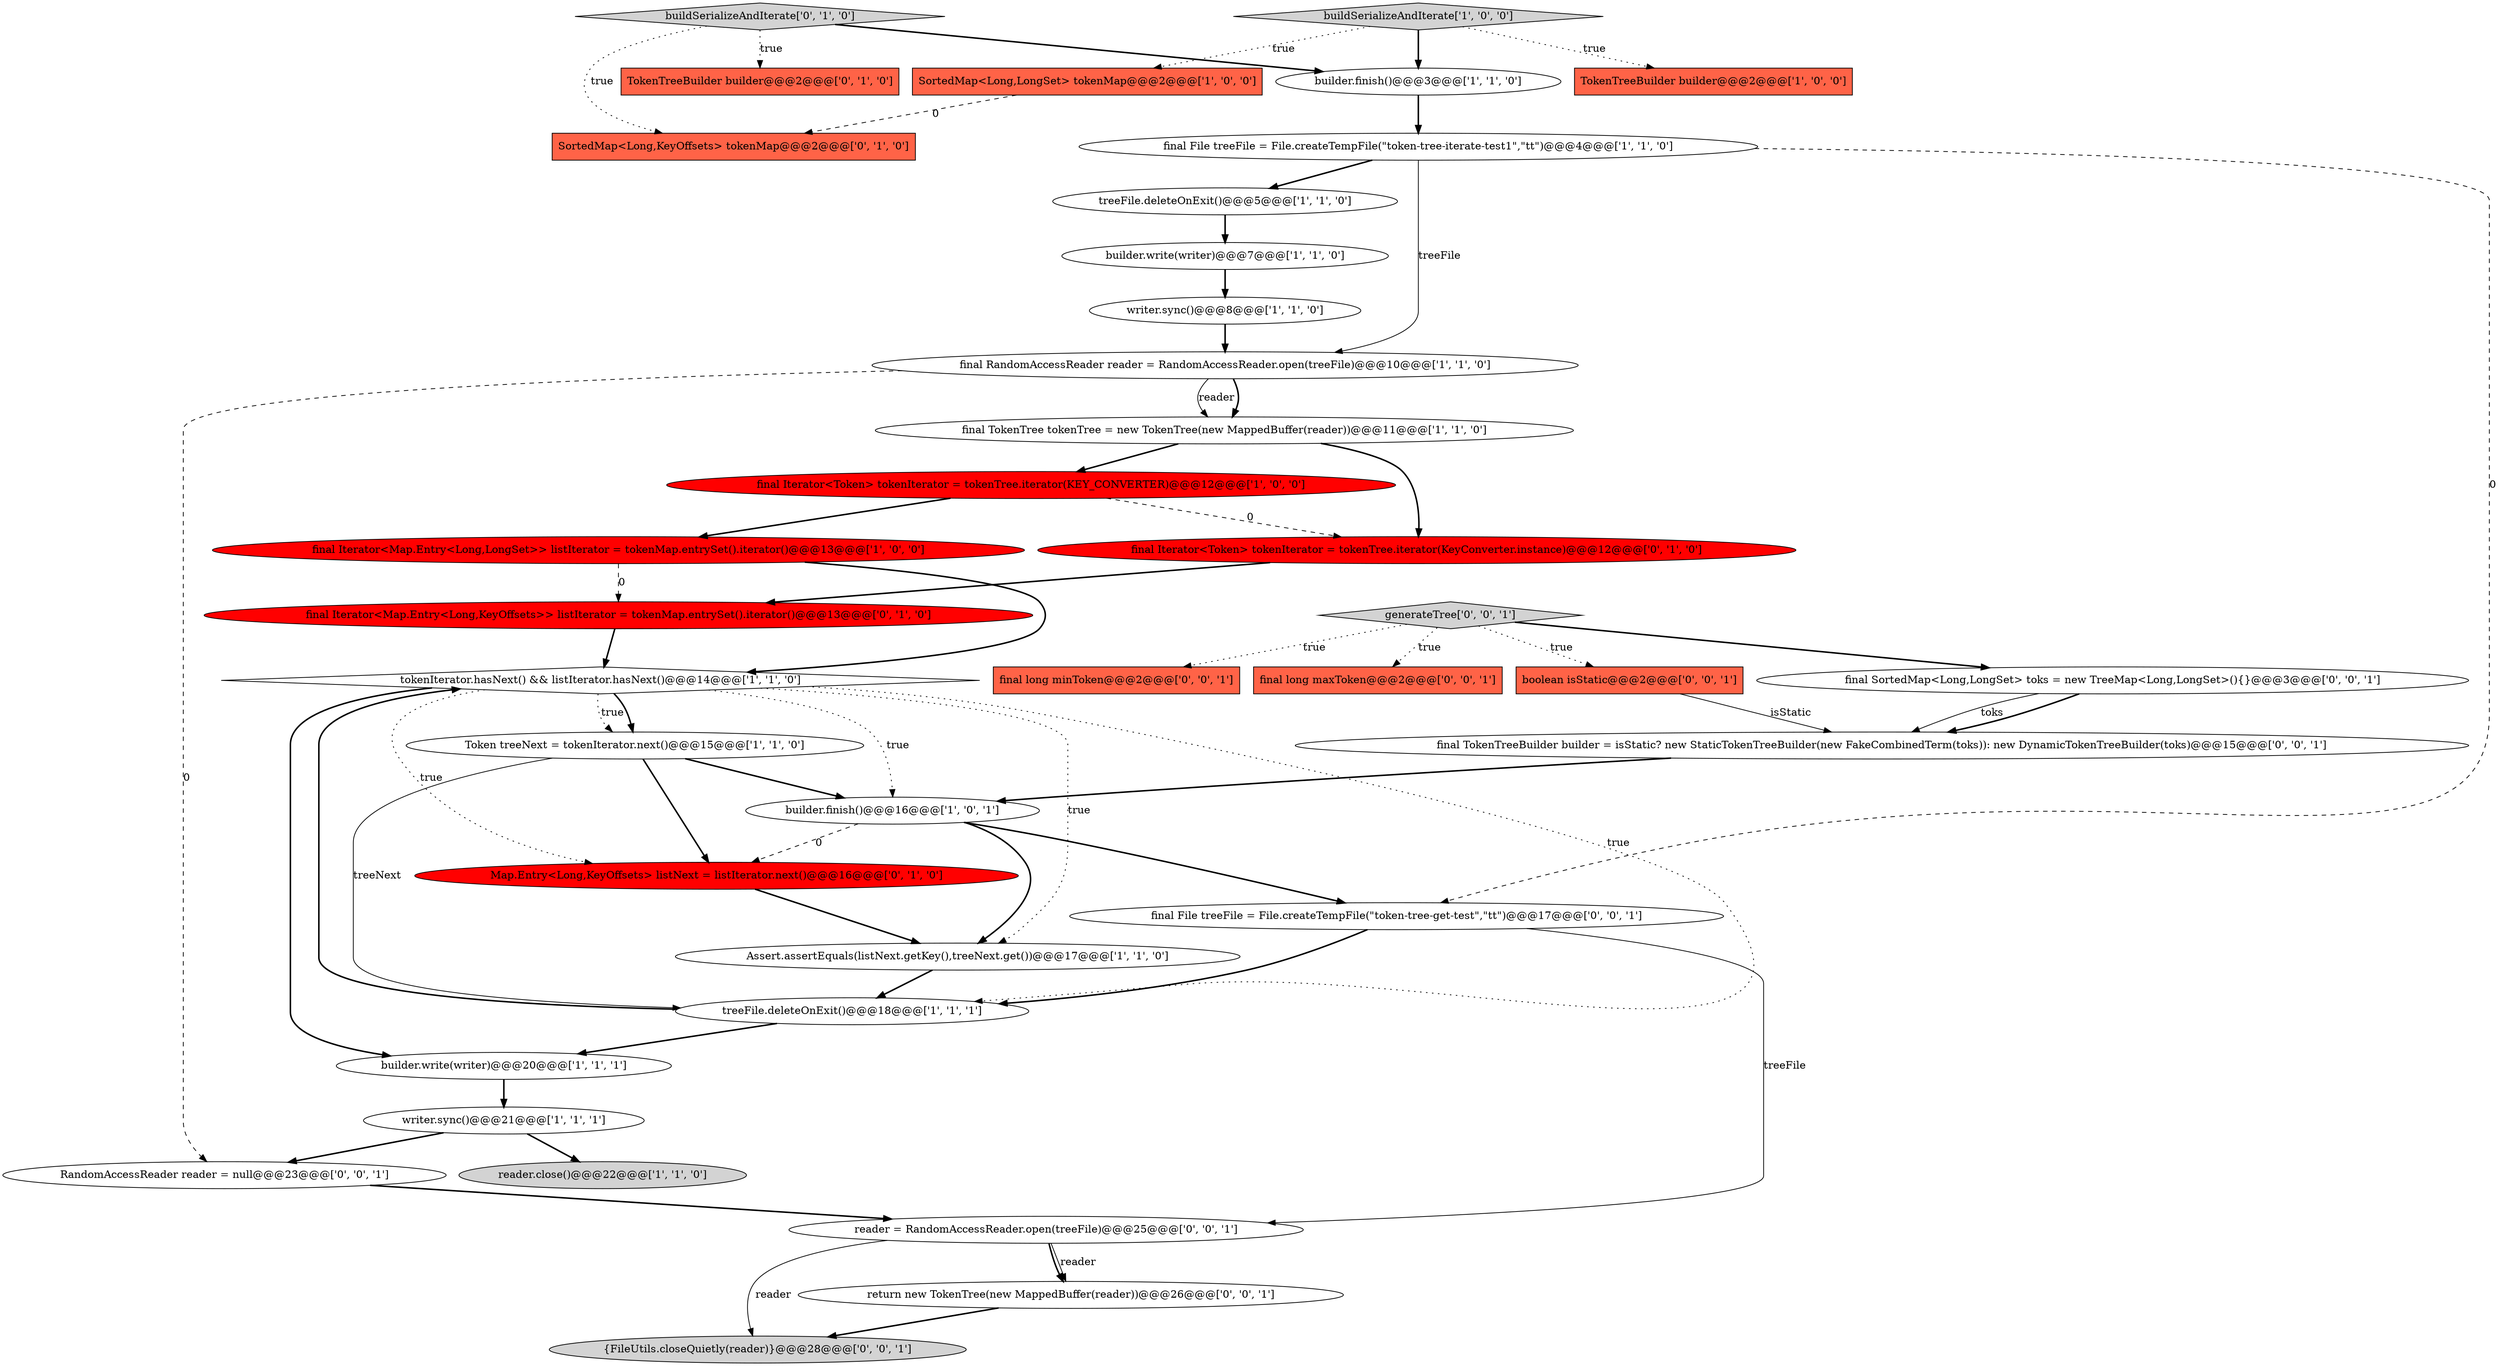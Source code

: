 digraph {
3 [style = filled, label = "builder.write(writer)@@@7@@@['1', '1', '0']", fillcolor = white, shape = ellipse image = "AAA0AAABBB1BBB"];
10 [style = filled, label = "TokenTreeBuilder builder@@@2@@@['1', '0', '0']", fillcolor = tomato, shape = box image = "AAA0AAABBB1BBB"];
18 [style = filled, label = "treeFile.deleteOnExit()@@@18@@@['1', '1', '1']", fillcolor = white, shape = ellipse image = "AAA0AAABBB1BBB"];
19 [style = filled, label = "writer.sync()@@@8@@@['1', '1', '0']", fillcolor = white, shape = ellipse image = "AAA0AAABBB1BBB"];
21 [style = filled, label = "SortedMap<Long,KeyOffsets> tokenMap@@@2@@@['0', '1', '0']", fillcolor = tomato, shape = box image = "AAA1AAABBB2BBB"];
5 [style = filled, label = "builder.finish()@@@16@@@['1', '0', '1']", fillcolor = white, shape = ellipse image = "AAA0AAABBB1BBB"];
31 [style = filled, label = "final SortedMap<Long,LongSet> toks = new TreeMap<Long,LongSet>(){}@@@3@@@['0', '0', '1']", fillcolor = white, shape = ellipse image = "AAA0AAABBB3BBB"];
28 [style = filled, label = "final TokenTreeBuilder builder = isStatic? new StaticTokenTreeBuilder(new FakeCombinedTerm(toks)): new DynamicTokenTreeBuilder(toks)@@@15@@@['0', '0', '1']", fillcolor = white, shape = ellipse image = "AAA0AAABBB3BBB"];
35 [style = filled, label = "{FileUtils.closeQuietly(reader)}@@@28@@@['0', '0', '1']", fillcolor = lightgray, shape = ellipse image = "AAA0AAABBB3BBB"];
9 [style = filled, label = "Assert.assertEquals(listNext.getKey(),treeNext.get())@@@17@@@['1', '1', '0']", fillcolor = white, shape = ellipse image = "AAA0AAABBB1BBB"];
25 [style = filled, label = "Map.Entry<Long,KeyOffsets> listNext = listIterator.next()@@@16@@@['0', '1', '0']", fillcolor = red, shape = ellipse image = "AAA1AAABBB2BBB"];
0 [style = filled, label = "final TokenTree tokenTree = new TokenTree(new MappedBuffer(reader))@@@11@@@['1', '1', '0']", fillcolor = white, shape = ellipse image = "AAA0AAABBB1BBB"];
33 [style = filled, label = "reader = RandomAccessReader.open(treeFile)@@@25@@@['0', '0', '1']", fillcolor = white, shape = ellipse image = "AAA0AAABBB3BBB"];
27 [style = filled, label = "generateTree['0', '0', '1']", fillcolor = lightgray, shape = diamond image = "AAA0AAABBB3BBB"];
15 [style = filled, label = "tokenIterator.hasNext() && listIterator.hasNext()@@@14@@@['1', '1', '0']", fillcolor = white, shape = diamond image = "AAA0AAABBB1BBB"];
2 [style = filled, label = "final Iterator<Token> tokenIterator = tokenTree.iterator(KEY_CONVERTER)@@@12@@@['1', '0', '0']", fillcolor = red, shape = ellipse image = "AAA1AAABBB1BBB"];
30 [style = filled, label = "RandomAccessReader reader = null@@@23@@@['0', '0', '1']", fillcolor = white, shape = ellipse image = "AAA0AAABBB3BBB"];
26 [style = filled, label = "return new TokenTree(new MappedBuffer(reader))@@@26@@@['0', '0', '1']", fillcolor = white, shape = ellipse image = "AAA0AAABBB3BBB"];
16 [style = filled, label = "treeFile.deleteOnExit()@@@5@@@['1', '1', '0']", fillcolor = white, shape = ellipse image = "AAA0AAABBB1BBB"];
14 [style = filled, label = "writer.sync()@@@21@@@['1', '1', '1']", fillcolor = white, shape = ellipse image = "AAA0AAABBB1BBB"];
34 [style = filled, label = "final File treeFile = File.createTempFile(\"token-tree-get-test\",\"tt\")@@@17@@@['0', '0', '1']", fillcolor = white, shape = ellipse image = "AAA0AAABBB3BBB"];
6 [style = filled, label = "final RandomAccessReader reader = RandomAccessReader.open(treeFile)@@@10@@@['1', '1', '0']", fillcolor = white, shape = ellipse image = "AAA0AAABBB1BBB"];
13 [style = filled, label = "builder.finish()@@@3@@@['1', '1', '0']", fillcolor = white, shape = ellipse image = "AAA0AAABBB1BBB"];
23 [style = filled, label = "final Iterator<Map.Entry<Long,KeyOffsets>> listIterator = tokenMap.entrySet().iterator()@@@13@@@['0', '1', '0']", fillcolor = red, shape = ellipse image = "AAA1AAABBB2BBB"];
36 [style = filled, label = "boolean isStatic@@@2@@@['0', '0', '1']", fillcolor = tomato, shape = box image = "AAA0AAABBB3BBB"];
4 [style = filled, label = "reader.close()@@@22@@@['1', '1', '0']", fillcolor = lightgray, shape = ellipse image = "AAA0AAABBB1BBB"];
11 [style = filled, label = "final File treeFile = File.createTempFile(\"token-tree-iterate-test1\",\"tt\")@@@4@@@['1', '1', '0']", fillcolor = white, shape = ellipse image = "AAA0AAABBB1BBB"];
7 [style = filled, label = "final Iterator<Map.Entry<Long,LongSet>> listIterator = tokenMap.entrySet().iterator()@@@13@@@['1', '0', '0']", fillcolor = red, shape = ellipse image = "AAA1AAABBB1BBB"];
17 [style = filled, label = "SortedMap<Long,LongSet> tokenMap@@@2@@@['1', '0', '0']", fillcolor = tomato, shape = box image = "AAA1AAABBB1BBB"];
20 [style = filled, label = "TokenTreeBuilder builder@@@2@@@['0', '1', '0']", fillcolor = tomato, shape = box image = "AAA0AAABBB2BBB"];
29 [style = filled, label = "final long minToken@@@2@@@['0', '0', '1']", fillcolor = tomato, shape = box image = "AAA0AAABBB3BBB"];
24 [style = filled, label = "final Iterator<Token> tokenIterator = tokenTree.iterator(KeyConverter.instance)@@@12@@@['0', '1', '0']", fillcolor = red, shape = ellipse image = "AAA1AAABBB2BBB"];
32 [style = filled, label = "final long maxToken@@@2@@@['0', '0', '1']", fillcolor = tomato, shape = box image = "AAA0AAABBB3BBB"];
22 [style = filled, label = "buildSerializeAndIterate['0', '1', '0']", fillcolor = lightgray, shape = diamond image = "AAA0AAABBB2BBB"];
1 [style = filled, label = "buildSerializeAndIterate['1', '0', '0']", fillcolor = lightgray, shape = diamond image = "AAA0AAABBB1BBB"];
8 [style = filled, label = "builder.write(writer)@@@20@@@['1', '1', '1']", fillcolor = white, shape = ellipse image = "AAA0AAABBB1BBB"];
12 [style = filled, label = "Token treeNext = tokenIterator.next()@@@15@@@['1', '1', '0']", fillcolor = white, shape = ellipse image = "AAA0AAABBB1BBB"];
15->5 [style = dotted, label="true"];
11->16 [style = bold, label=""];
16->3 [style = bold, label=""];
22->21 [style = dotted, label="true"];
27->32 [style = dotted, label="true"];
28->5 [style = bold, label=""];
1->10 [style = dotted, label="true"];
7->23 [style = dashed, label="0"];
12->5 [style = bold, label=""];
14->30 [style = bold, label=""];
5->9 [style = bold, label=""];
30->33 [style = bold, label=""];
31->28 [style = solid, label="toks"];
1->17 [style = dotted, label="true"];
33->26 [style = solid, label="reader"];
11->34 [style = dashed, label="0"];
0->2 [style = bold, label=""];
25->9 [style = bold, label=""];
18->15 [style = bold, label=""];
23->15 [style = bold, label=""];
12->18 [style = solid, label="treeNext"];
34->18 [style = bold, label=""];
15->18 [style = dotted, label="true"];
8->14 [style = bold, label=""];
27->31 [style = bold, label=""];
6->0 [style = bold, label=""];
5->25 [style = dashed, label="0"];
19->6 [style = bold, label=""];
17->21 [style = dashed, label="0"];
13->11 [style = bold, label=""];
1->13 [style = bold, label=""];
15->9 [style = dotted, label="true"];
33->26 [style = bold, label=""];
33->35 [style = solid, label="reader"];
5->34 [style = bold, label=""];
11->6 [style = solid, label="treeFile"];
9->18 [style = bold, label=""];
34->33 [style = solid, label="treeFile"];
22->20 [style = dotted, label="true"];
3->19 [style = bold, label=""];
27->29 [style = dotted, label="true"];
12->25 [style = bold, label=""];
0->24 [style = bold, label=""];
36->28 [style = solid, label="isStatic"];
26->35 [style = bold, label=""];
15->12 [style = dotted, label="true"];
7->15 [style = bold, label=""];
6->30 [style = dashed, label="0"];
15->12 [style = bold, label=""];
18->8 [style = bold, label=""];
31->28 [style = bold, label=""];
2->7 [style = bold, label=""];
2->24 [style = dashed, label="0"];
15->25 [style = dotted, label="true"];
15->8 [style = bold, label=""];
27->36 [style = dotted, label="true"];
22->13 [style = bold, label=""];
6->0 [style = solid, label="reader"];
14->4 [style = bold, label=""];
24->23 [style = bold, label=""];
}
